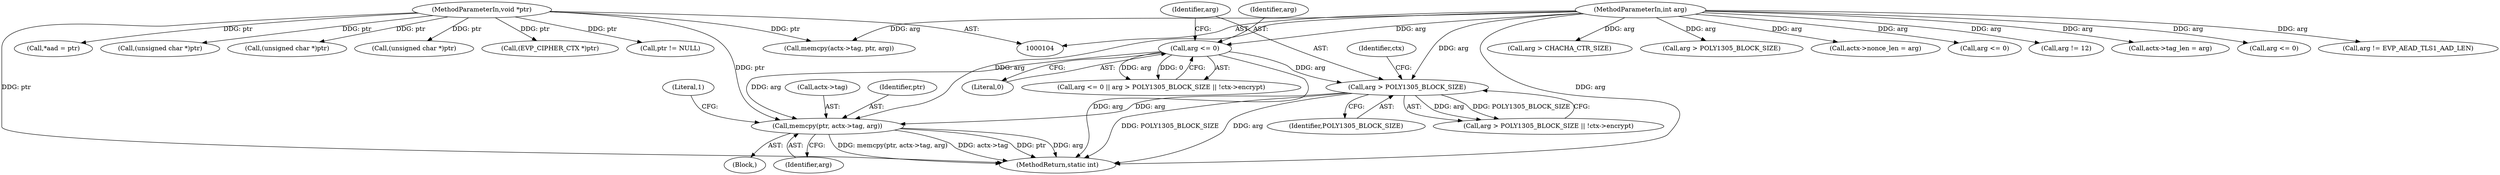 digraph "0_openssl_00d965474b22b54e4275232bc71ee0c699c5cd21_1@API" {
"1000351" [label="(Call,memcpy(ptr, actx->tag, arg))"];
"1000108" [label="(MethodParameterIn,void *ptr)"];
"1000338" [label="(Call,arg <= 0)"];
"1000107" [label="(MethodParameterIn,int arg)"];
"1000342" [label="(Call,arg > POLY1305_BLOCK_SIZE)"];
"1000337" [label="(Call,arg <= 0 || arg > POLY1305_BLOCK_SIZE || !ctx->encrypt)"];
"1000369" [label="(Call,*aad = ptr)"];
"1000344" [label="(Identifier,POLY1305_BLOCK_SIZE)"];
"1000117" [label="(Block,)"];
"1000353" [label="(Call,actx->tag)"];
"1000108" [label="(MethodParameterIn,void *ptr)"];
"1000227" [label="(Call,arg > CHACHA_CTR_SIZE)"];
"1000261" [label="(Call,(unsigned char *)ptr)"];
"1000312" [label="(Call,arg > POLY1305_BLOCK_SIZE)"];
"1000300" [label="(Call,(unsigned char *)ptr)"];
"1000351" [label="(Call,memcpy(ptr, actx->tag, arg))"];
"1000232" [label="(Call,actx->nonce_len = arg)"];
"1000347" [label="(Identifier,ctx)"];
"1000356" [label="(Identifier,arg)"];
"1000280" [label="(Call,(unsigned char *)ptr)"];
"1000107" [label="(MethodParameterIn,int arg)"];
"1000309" [label="(Call,arg <= 0)"];
"1000340" [label="(Literal,0)"];
"1000339" [label="(Identifier,arg)"];
"1000342" [label="(Call,arg > POLY1305_BLOCK_SIZE)"];
"1000193" [label="(Call,(EVP_CIPHER_CTX *)ptr)"];
"1000341" [label="(Call,arg > POLY1305_BLOCK_SIZE || !ctx->encrypt)"];
"1000241" [label="(Call,arg != 12)"];
"1000318" [label="(Call,ptr != NULL)"];
"1000328" [label="(Call,actx->tag_len = arg)"];
"1000224" [label="(Call,arg <= 0)"];
"1000322" [label="(Call,memcpy(actx->tag, ptr, arg))"];
"1000352" [label="(Identifier,ptr)"];
"1000338" [label="(Call,arg <= 0)"];
"1000343" [label="(Identifier,arg)"];
"1000361" [label="(Call,arg != EVP_AEAD_TLS1_AAD_LEN)"];
"1000503" [label="(MethodReturn,static int)"];
"1000358" [label="(Literal,1)"];
"1000351" -> "1000117"  [label="AST: "];
"1000351" -> "1000356"  [label="CFG: "];
"1000352" -> "1000351"  [label="AST: "];
"1000353" -> "1000351"  [label="AST: "];
"1000356" -> "1000351"  [label="AST: "];
"1000358" -> "1000351"  [label="CFG: "];
"1000351" -> "1000503"  [label="DDG: arg"];
"1000351" -> "1000503"  [label="DDG: memcpy(ptr, actx->tag, arg)"];
"1000351" -> "1000503"  [label="DDG: actx->tag"];
"1000351" -> "1000503"  [label="DDG: ptr"];
"1000108" -> "1000351"  [label="DDG: ptr"];
"1000338" -> "1000351"  [label="DDG: arg"];
"1000342" -> "1000351"  [label="DDG: arg"];
"1000107" -> "1000351"  [label="DDG: arg"];
"1000108" -> "1000104"  [label="AST: "];
"1000108" -> "1000503"  [label="DDG: ptr"];
"1000108" -> "1000193"  [label="DDG: ptr"];
"1000108" -> "1000261"  [label="DDG: ptr"];
"1000108" -> "1000280"  [label="DDG: ptr"];
"1000108" -> "1000300"  [label="DDG: ptr"];
"1000108" -> "1000318"  [label="DDG: ptr"];
"1000108" -> "1000322"  [label="DDG: ptr"];
"1000108" -> "1000369"  [label="DDG: ptr"];
"1000338" -> "1000337"  [label="AST: "];
"1000338" -> "1000340"  [label="CFG: "];
"1000339" -> "1000338"  [label="AST: "];
"1000340" -> "1000338"  [label="AST: "];
"1000343" -> "1000338"  [label="CFG: "];
"1000337" -> "1000338"  [label="CFG: "];
"1000338" -> "1000503"  [label="DDG: arg"];
"1000338" -> "1000337"  [label="DDG: arg"];
"1000338" -> "1000337"  [label="DDG: 0"];
"1000107" -> "1000338"  [label="DDG: arg"];
"1000338" -> "1000342"  [label="DDG: arg"];
"1000107" -> "1000104"  [label="AST: "];
"1000107" -> "1000503"  [label="DDG: arg"];
"1000107" -> "1000224"  [label="DDG: arg"];
"1000107" -> "1000227"  [label="DDG: arg"];
"1000107" -> "1000232"  [label="DDG: arg"];
"1000107" -> "1000241"  [label="DDG: arg"];
"1000107" -> "1000309"  [label="DDG: arg"];
"1000107" -> "1000312"  [label="DDG: arg"];
"1000107" -> "1000322"  [label="DDG: arg"];
"1000107" -> "1000328"  [label="DDG: arg"];
"1000107" -> "1000342"  [label="DDG: arg"];
"1000107" -> "1000361"  [label="DDG: arg"];
"1000342" -> "1000341"  [label="AST: "];
"1000342" -> "1000344"  [label="CFG: "];
"1000343" -> "1000342"  [label="AST: "];
"1000344" -> "1000342"  [label="AST: "];
"1000347" -> "1000342"  [label="CFG: "];
"1000341" -> "1000342"  [label="CFG: "];
"1000342" -> "1000503"  [label="DDG: POLY1305_BLOCK_SIZE"];
"1000342" -> "1000503"  [label="DDG: arg"];
"1000342" -> "1000341"  [label="DDG: arg"];
"1000342" -> "1000341"  [label="DDG: POLY1305_BLOCK_SIZE"];
}
